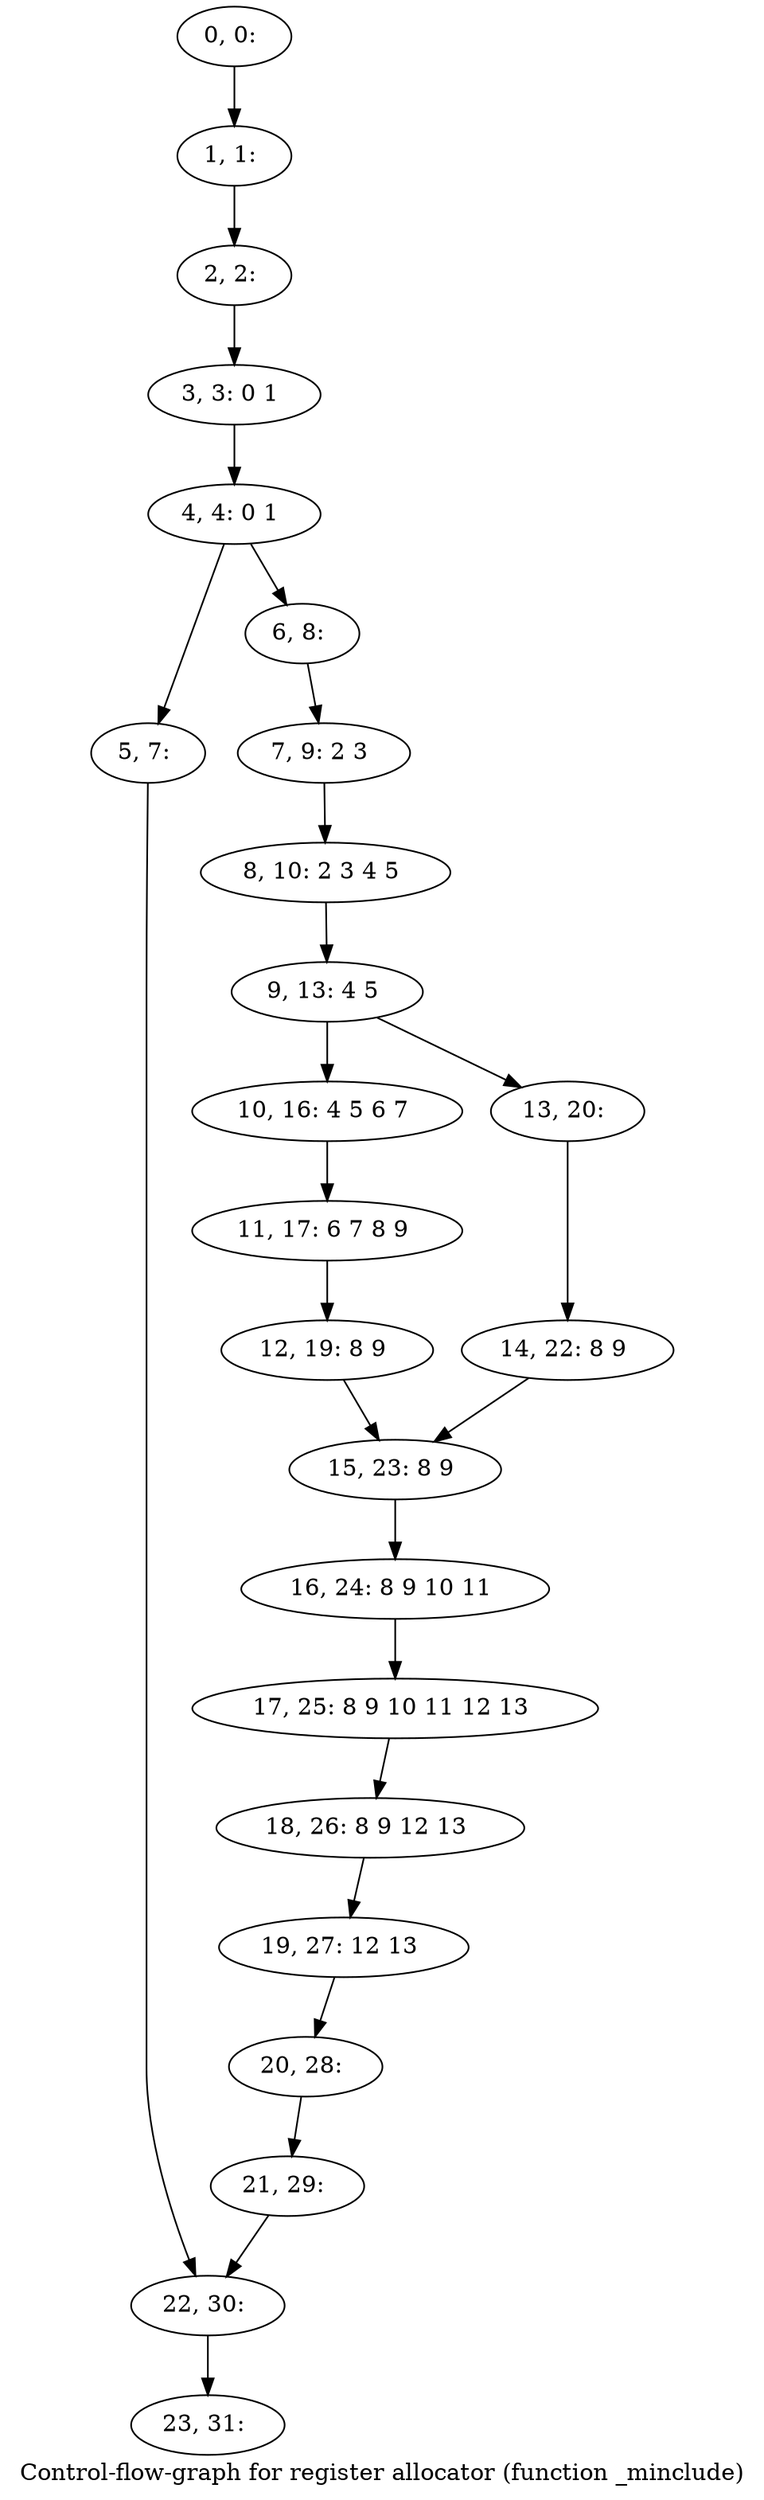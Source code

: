 digraph G {
graph [label="Control-flow-graph for register allocator (function _minclude)"]
0[label="0, 0: "];
1[label="1, 1: "];
2[label="2, 2: "];
3[label="3, 3: 0 1 "];
4[label="4, 4: 0 1 "];
5[label="5, 7: "];
6[label="6, 8: "];
7[label="7, 9: 2 3 "];
8[label="8, 10: 2 3 4 5 "];
9[label="9, 13: 4 5 "];
10[label="10, 16: 4 5 6 7 "];
11[label="11, 17: 6 7 8 9 "];
12[label="12, 19: 8 9 "];
13[label="13, 20: "];
14[label="14, 22: 8 9 "];
15[label="15, 23: 8 9 "];
16[label="16, 24: 8 9 10 11 "];
17[label="17, 25: 8 9 10 11 12 13 "];
18[label="18, 26: 8 9 12 13 "];
19[label="19, 27: 12 13 "];
20[label="20, 28: "];
21[label="21, 29: "];
22[label="22, 30: "];
23[label="23, 31: "];
0->1 ;
1->2 ;
2->3 ;
3->4 ;
4->5 ;
4->6 ;
5->22 ;
6->7 ;
7->8 ;
8->9 ;
9->10 ;
9->13 ;
10->11 ;
11->12 ;
12->15 ;
13->14 ;
14->15 ;
15->16 ;
16->17 ;
17->18 ;
18->19 ;
19->20 ;
20->21 ;
21->22 ;
22->23 ;
}
